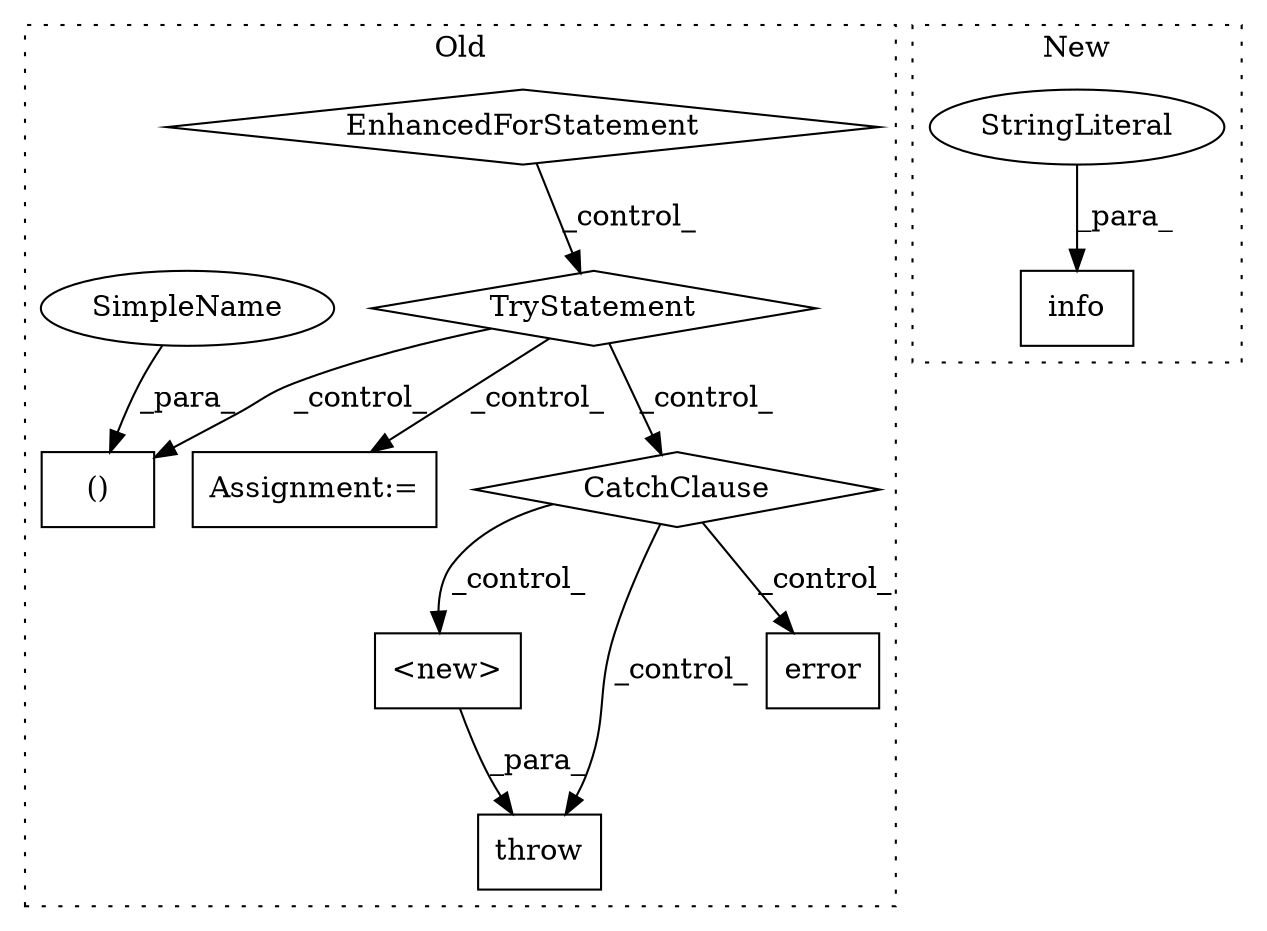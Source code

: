 digraph G {
subgraph cluster0 {
1 [label="<new>" a="14" s="1442" l="17" shape="box"];
4 [label="TryStatement" a="54" s="1003" l="4" shape="diamond"];
5 [label="()" a="106" s="1224" l="25" shape="box"];
6 [label="throw" a="53" s="1436" l="6" shape="box"];
7 [label="Assignment:=" a="7" s="1124" l="1" shape="box"];
8 [label="CatchClause" a="12" s="1301,1329" l="13,2" shape="diamond"];
9 [label="EnhancedForStatement" a="70" s="824,915" l="53,2" shape="diamond"];
10 [label="error" a="32" s="1356,1425" l="6,1" shape="box"];
11 [label="SimpleName" a="42" s="1248" l="1" shape="ellipse"];
label = "Old";
style="dotted";
}
subgraph cluster1 {
2 [label="info" a="32" s="706,765" l="5,1" shape="box"];
3 [label="StringLiteral" a="45" s="711" l="30" shape="ellipse"];
label = "New";
style="dotted";
}
1 -> 6 [label="_para_"];
3 -> 2 [label="_para_"];
4 -> 8 [label="_control_"];
4 -> 7 [label="_control_"];
4 -> 5 [label="_control_"];
8 -> 6 [label="_control_"];
8 -> 10 [label="_control_"];
8 -> 1 [label="_control_"];
9 -> 4 [label="_control_"];
11 -> 5 [label="_para_"];
}